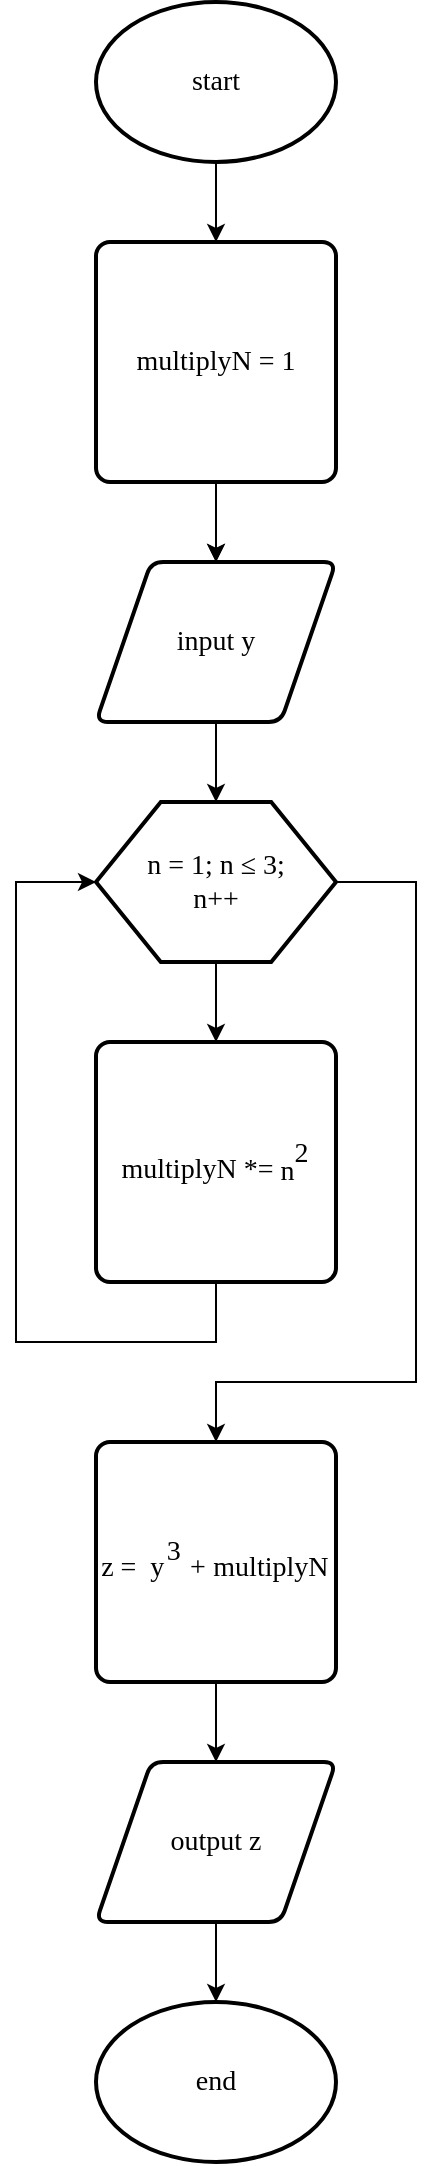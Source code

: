 <mxfile version="24.8.4">
  <diagram name="Страница — 1" id="BLfh7E7af_Z4P7lxaQfZ">
    <mxGraphModel dx="1106" dy="1780" grid="1" gridSize="10" guides="1" tooltips="1" connect="1" arrows="1" fold="1" page="1" pageScale="1" pageWidth="827" pageHeight="1169" math="0" shadow="0">
      <root>
        <mxCell id="0" />
        <mxCell id="1" parent="0" />
        <mxCell id="7YtarlpQzWV25g5psFzk-1" value="input y" style="shape=parallelogram;html=1;strokeWidth=2;perimeter=parallelogramPerimeter;whiteSpace=wrap;rounded=1;arcSize=12;size=0.23;fontFamily=Times New Roman;labelBackgroundColor=none;fontColor=#000000;fontSize=14;" parent="1" vertex="1">
          <mxGeometry x="360" y="280" width="120" height="80" as="geometry" />
        </mxCell>
        <mxCell id="7YtarlpQzWV25g5psFzk-2" value="" style="verticalLabelPosition=bottom;verticalAlign=top;html=1;shape=hexagon;perimeter=hexagonPerimeter2;arcSize=6;size=0.27;strokeWidth=2;fontFamily=Times New Roman;labelBackgroundColor=none;fontColor=#000000;fontSize=14;" parent="1" vertex="1">
          <mxGeometry x="360" y="400" width="120" height="80" as="geometry" />
        </mxCell>
        <mxCell id="7YtarlpQzWV25g5psFzk-3" value="multiplyN *=&amp;nbsp;&lt;span style=&quot;margin: 0px; padding: 0px; border: 0px; display: inline-block; text-align: left; font-size: 14px; text-wrap: nowrap; box-sizing: content-box !important;&quot; class=&quot;mjx-base&quot;&gt;&lt;span style=&quot;margin: 0px; padding: 0px; border: 0px; display: inline-block; font-size: 14px; box-sizing: content-box !important;&quot; class=&quot;mjx-mi&quot; id=&quot;MJXc-Node-1825&quot;&gt;&lt;span style=&quot;margin: 0px; padding: 0.24em 0px 0.3em; border: 0px; display: block; white-space-collapse: preserve; font-size: 14px; box-sizing: content-box !important;&quot; class=&quot;mjx-char MJXc-TeX-math-I&quot;&gt;n&lt;/span&gt;&lt;/span&gt;&lt;/span&gt;&lt;span style=&quot;margin: 0px; padding: 0px 0.071em 0px 0px; border: 0px; display: inline-block; text-align: left; text-wrap: nowrap; font-size: 14px; vertical-align: 0.584em; box-sizing: content-box !important;&quot; class=&quot;mjx-sup&quot;&gt;&lt;span style=&quot;margin: 0px; padding: 0px; border: 0px; display: inline-block; font-size: 14px; box-sizing: content-box !important;&quot; class=&quot;mjx-mn&quot; id=&quot;MJXc-Node-1826&quot;&gt;&lt;span style=&quot;margin: 0px; padding: 0.359em 0px; border: 0px; display: block; white-space-collapse: preserve; font-size: 14px; box-sizing: content-box !important;&quot; class=&quot;mjx-char MJXc-TeX-main-R&quot;&gt;2&lt;/span&gt;&lt;/span&gt;&lt;/span&gt;" style="rounded=1;whiteSpace=wrap;html=1;absoluteArcSize=1;arcSize=14;strokeWidth=2;fontFamily=Times New Roman;labelBackgroundColor=none;fontColor=#000000;fontSize=14;" parent="1" vertex="1">
          <mxGeometry x="360" y="520" width="120" height="120" as="geometry" />
        </mxCell>
        <mxCell id="7YtarlpQzWV25g5psFzk-4" value="z =&amp;nbsp;&amp;nbsp;&lt;span id=&quot;MJXc-Node-1883&quot; class=&quot;mjx-msup&quot; style=&quot;margin: 0px; padding: 0px; border: 0px; display: inline-block; text-align: left; font-size: 14px; text-wrap: nowrap; box-sizing: content-box !important;&quot;&gt;&lt;span class=&quot;mjx-base&quot; style=&quot;margin: 0px -0.006em 0px 0px; padding: 0px; border: 0px; display: inline-block; font-size: 14px; box-sizing: content-box !important;&quot;&gt;&lt;span id=&quot;MJXc-Node-1884&quot; class=&quot;mjx-mi&quot; style=&quot;margin: 0px; padding: 0px; border: 0px; display: inline-block; font-size: 14px; box-sizing: content-box !important;&quot;&gt;&lt;span class=&quot;mjx-char MJXc-TeX-math-I&quot; style=&quot;margin: 0px; padding: 0.24em 0.006em 0.478em 0px; border: 0px; display: block; white-space-collapse: preserve; font-size: 14px; box-sizing: content-box !important;&quot;&gt;y&lt;/span&gt;&lt;/span&gt;&lt;/span&gt;&lt;span class=&quot;mjx-sup&quot; style=&quot;margin: 0px; padding: 0px 0.071em 0px 0.082em; border: 0px; display: inline-block; font-size: 14px; vertical-align: 0.584em; box-sizing: content-box !important;&quot;&gt;&lt;span id=&quot;MJXc-Node-1885&quot; class=&quot;mjx-mn&quot; style=&quot;margin: 0px; padding: 0px; border: 0px; display: inline-block; font-size: 14px; box-sizing: content-box !important;&quot;&gt;&lt;span class=&quot;mjx-char MJXc-TeX-main-R&quot; style=&quot;margin: 0px; padding: 0.359em 0px; border: 0px; display: block; white-space-collapse: preserve; font-size: 14px; box-sizing: content-box !important;&quot;&gt;3&lt;/span&gt;&lt;/span&gt;&lt;/span&gt;&lt;/span&gt;&lt;span id=&quot;MJXc-Node-1886&quot; class=&quot;mjx-mo&quot; style=&quot;margin: 0px; padding: 0px 0.267em; border: 0px; display: inline-block; text-align: left; font-size: 14px; text-wrap: nowrap; box-sizing: content-box !important;&quot;&gt;&lt;span class=&quot;mjx-char MJXc-TeX-main-R&quot; style=&quot;margin: 0px; padding: 0.3em 0px 0.418em; border: 0px; display: block; white-space-collapse: preserve; font-size: 14px; box-sizing: content-box !important;&quot;&gt;+&lt;/span&gt;&lt;/span&gt;&lt;span id=&quot;MJXc-Node-1887&quot; class=&quot;mjx-mi&quot; style=&quot;margin: 0px; padding: 0px; border: 0px; display: inline-block; text-align: left; font-size: 14px; box-sizing: content-box !important;&quot;&gt;&lt;span class=&quot;mjx-char MJXc-TeX-math-I&quot; style=&quot;margin: 0px; padding: 0.478em 0.085em 0.3em 0px; border: 0px; display: block; font-size: 14px; box-sizing: content-box !important;&quot;&gt;&lt;font style=&quot;font-size: 14px;&quot;&gt;&lt;span style=&quot;font-size: 14px; white-space: pre;&quot;&gt;multiplyN&lt;/span&gt;&lt;/font&gt;&lt;br style=&quot;font-size: 14px;&quot;&gt;&lt;/span&gt;&lt;/span&gt;" style="rounded=1;whiteSpace=wrap;html=1;absoluteArcSize=1;arcSize=14;strokeWidth=2;fontFamily=Times New Roman;labelBackgroundColor=none;fontColor=#000000;fontSize=14;" parent="1" vertex="1">
          <mxGeometry x="360" y="720" width="120" height="120" as="geometry" />
        </mxCell>
        <mxCell id="7YtarlpQzWV25g5psFzk-5" value="output z" style="shape=parallelogram;html=1;strokeWidth=2;perimeter=parallelogramPerimeter;whiteSpace=wrap;rounded=1;arcSize=12;size=0.23;fontFamily=Times New Roman;labelBackgroundColor=none;fontColor=#000000;fontSize=14;" parent="1" vertex="1">
          <mxGeometry x="360" y="880" width="120" height="80" as="geometry" />
        </mxCell>
        <mxCell id="7YtarlpQzWV25g5psFzk-6" value="end" style="strokeWidth=2;html=1;shape=mxgraph.flowchart.start_1;whiteSpace=wrap;fontFamily=Times New Roman;labelBackgroundColor=none;fontColor=#000000;fontSize=14;" parent="1" vertex="1">
          <mxGeometry x="360" y="1000" width="120" height="80" as="geometry" />
        </mxCell>
        <mxCell id="7YtarlpQzWV25g5psFzk-7" value="" style="endArrow=classic;html=1;rounded=0;exitX=0.5;exitY=1;exitDx=0;exitDy=0;exitPerimeter=0;entryX=0.5;entryY=0;entryDx=0;entryDy=0;fontFamily=Times New Roman;labelBackgroundColor=none;fontColor=#000000;fontSize=14;" parent="1" target="7YtarlpQzWV25g5psFzk-1" edge="1">
          <mxGeometry width="50" height="50" relative="1" as="geometry">
            <mxPoint x="420" y="240" as="sourcePoint" />
            <mxPoint x="440" y="300" as="targetPoint" />
          </mxGeometry>
        </mxCell>
        <mxCell id="7YtarlpQzWV25g5psFzk-8" value="" style="endArrow=classic;html=1;rounded=0;exitX=0.5;exitY=1;exitDx=0;exitDy=0;entryX=0.5;entryY=0;entryDx=0;entryDy=0;fontFamily=Times New Roman;labelBackgroundColor=none;fontColor=#000000;fontSize=14;" parent="1" source="7YtarlpQzWV25g5psFzk-1" target="7YtarlpQzWV25g5psFzk-2" edge="1">
          <mxGeometry width="50" height="50" relative="1" as="geometry">
            <mxPoint x="390" y="350" as="sourcePoint" />
            <mxPoint x="440" y="300" as="targetPoint" />
          </mxGeometry>
        </mxCell>
        <mxCell id="7YtarlpQzWV25g5psFzk-9" value="" style="endArrow=classic;html=1;rounded=0;exitX=0.5;exitY=1;exitDx=0;exitDy=0;entryX=0.5;entryY=0;entryDx=0;entryDy=0;fontFamily=Times New Roman;labelBackgroundColor=none;fontColor=#000000;fontSize=14;" parent="1" source="7YtarlpQzWV25g5psFzk-2" target="7YtarlpQzWV25g5psFzk-3" edge="1">
          <mxGeometry width="50" height="50" relative="1" as="geometry">
            <mxPoint x="390" y="550" as="sourcePoint" />
            <mxPoint x="440" y="500" as="targetPoint" />
          </mxGeometry>
        </mxCell>
        <mxCell id="7YtarlpQzWV25g5psFzk-10" value="" style="endArrow=classic;html=1;rounded=0;exitX=0.5;exitY=1;exitDx=0;exitDy=0;entryX=0;entryY=0.5;entryDx=0;entryDy=0;fontFamily=Times New Roman;labelBackgroundColor=none;fontColor=#000000;fontSize=17;" parent="1" source="7YtarlpQzWV25g5psFzk-3" target="7YtarlpQzWV25g5psFzk-2" edge="1">
          <mxGeometry width="50" height="50" relative="1" as="geometry">
            <mxPoint x="390" y="550" as="sourcePoint" />
            <mxPoint x="440" y="500" as="targetPoint" />
            <Array as="points">
              <mxPoint x="420" y="670" />
              <mxPoint x="320" y="670" />
              <mxPoint x="320" y="440" />
            </Array>
          </mxGeometry>
        </mxCell>
        <mxCell id="7YtarlpQzWV25g5psFzk-11" value="" style="endArrow=classic;html=1;rounded=0;exitX=1;exitY=0.5;exitDx=0;exitDy=0;entryX=0.5;entryY=0;entryDx=0;entryDy=0;fontFamily=Times New Roman;labelBackgroundColor=none;fontColor=#000000;fontSize=14;" parent="1" source="7YtarlpQzWV25g5psFzk-2" target="7YtarlpQzWV25g5psFzk-4" edge="1">
          <mxGeometry width="50" height="50" relative="1" as="geometry">
            <mxPoint x="390" y="550" as="sourcePoint" />
            <mxPoint x="440" y="500" as="targetPoint" />
            <Array as="points">
              <mxPoint x="520" y="440" />
              <mxPoint x="520" y="690" />
              <mxPoint x="420" y="690" />
            </Array>
          </mxGeometry>
        </mxCell>
        <mxCell id="7YtarlpQzWV25g5psFzk-12" value="" style="endArrow=classic;html=1;rounded=0;exitX=0.5;exitY=1;exitDx=0;exitDy=0;entryX=0.5;entryY=0;entryDx=0;entryDy=0;fontFamily=Times New Roman;labelBackgroundColor=none;fontColor=#000000;fontSize=14;" parent="1" source="7YtarlpQzWV25g5psFzk-4" target="7YtarlpQzWV25g5psFzk-5" edge="1">
          <mxGeometry width="50" height="50" relative="1" as="geometry">
            <mxPoint x="420" y="900" as="sourcePoint" />
            <mxPoint x="470" y="850" as="targetPoint" />
          </mxGeometry>
        </mxCell>
        <mxCell id="7YtarlpQzWV25g5psFzk-13" value="" style="endArrow=classic;html=1;rounded=0;exitX=0.5;exitY=1;exitDx=0;exitDy=0;entryX=0.5;entryY=0;entryDx=0;entryDy=0;entryPerimeter=0;fontFamily=Times New Roman;labelBackgroundColor=none;fontColor=#000000;fontSize=14;" parent="1" source="7YtarlpQzWV25g5psFzk-5" target="7YtarlpQzWV25g5psFzk-6" edge="1">
          <mxGeometry width="50" height="50" relative="1" as="geometry">
            <mxPoint x="420" y="900" as="sourcePoint" />
            <mxPoint x="470" y="850" as="targetPoint" />
          </mxGeometry>
        </mxCell>
        <mxCell id="7YtarlpQzWV25g5psFzk-14" value="" style="edgeStyle=orthogonalEdgeStyle;rounded=0;orthogonalLoop=1;jettySize=auto;html=1;fontFamily=Times New Roman;labelBackgroundColor=none;fontColor=#000000;fontSize=14;" parent="1" source="7YtarlpQzWV25g5psFzk-15" target="7YtarlpQzWV25g5psFzk-1" edge="1">
          <mxGeometry relative="1" as="geometry" />
        </mxCell>
        <mxCell id="7YtarlpQzWV25g5psFzk-15" value="multiplyN = 1" style="rounded=1;whiteSpace=wrap;html=1;absoluteArcSize=1;arcSize=14;strokeWidth=2;fontFamily=Times New Roman;labelBackgroundColor=none;fontColor=#000000;fontSize=14;" parent="1" vertex="1">
          <mxGeometry x="360" y="120" width="120" height="120" as="geometry" />
        </mxCell>
        <mxCell id="7YtarlpQzWV25g5psFzk-16" value="start" style="strokeWidth=2;html=1;shape=mxgraph.flowchart.start_1;whiteSpace=wrap;fontFamily=Times New Roman;labelBackgroundColor=none;fontColor=#000000;fontSize=14;" parent="1" vertex="1">
          <mxGeometry x="360" width="120" height="80" as="geometry" />
        </mxCell>
        <mxCell id="7YtarlpQzWV25g5psFzk-17" value="" style="endArrow=classic;html=1;rounded=0;exitX=0.5;exitY=1;exitDx=0;exitDy=0;exitPerimeter=0;entryX=0.5;entryY=0;entryDx=0;entryDy=0;fontFamily=Times New Roman;labelBackgroundColor=none;fontColor=#000000;fontSize=14;" parent="1" source="7YtarlpQzWV25g5psFzk-16" target="7YtarlpQzWV25g5psFzk-15" edge="1">
          <mxGeometry width="50" height="50" relative="1" as="geometry">
            <mxPoint x="420" y="190" as="sourcePoint" />
            <mxPoint x="470" y="140" as="targetPoint" />
          </mxGeometry>
        </mxCell>
        <mxCell id="7YtarlpQzWV25g5psFzk-18" value="n = 1; n&amp;nbsp;&lt;span style=&quot;font-size: 14px; text-align: left; white-space: pre;&quot;&gt;≤ 3;&lt;/span&gt;&lt;div style=&quot;font-size: 14px;&quot;&gt;&lt;span style=&quot;font-size: 14px; text-align: left; white-space: pre;&quot;&gt;n++&lt;/span&gt;&lt;/div&gt;" style="text;html=1;align=center;verticalAlign=middle;whiteSpace=wrap;rounded=0;fontColor=#000000;labelBackgroundColor=none;fontSize=14;fontFamily=Times New Roman;" parent="1" vertex="1">
          <mxGeometry x="360" y="400" width="120" height="80" as="geometry" />
        </mxCell>
      </root>
    </mxGraphModel>
  </diagram>
</mxfile>
